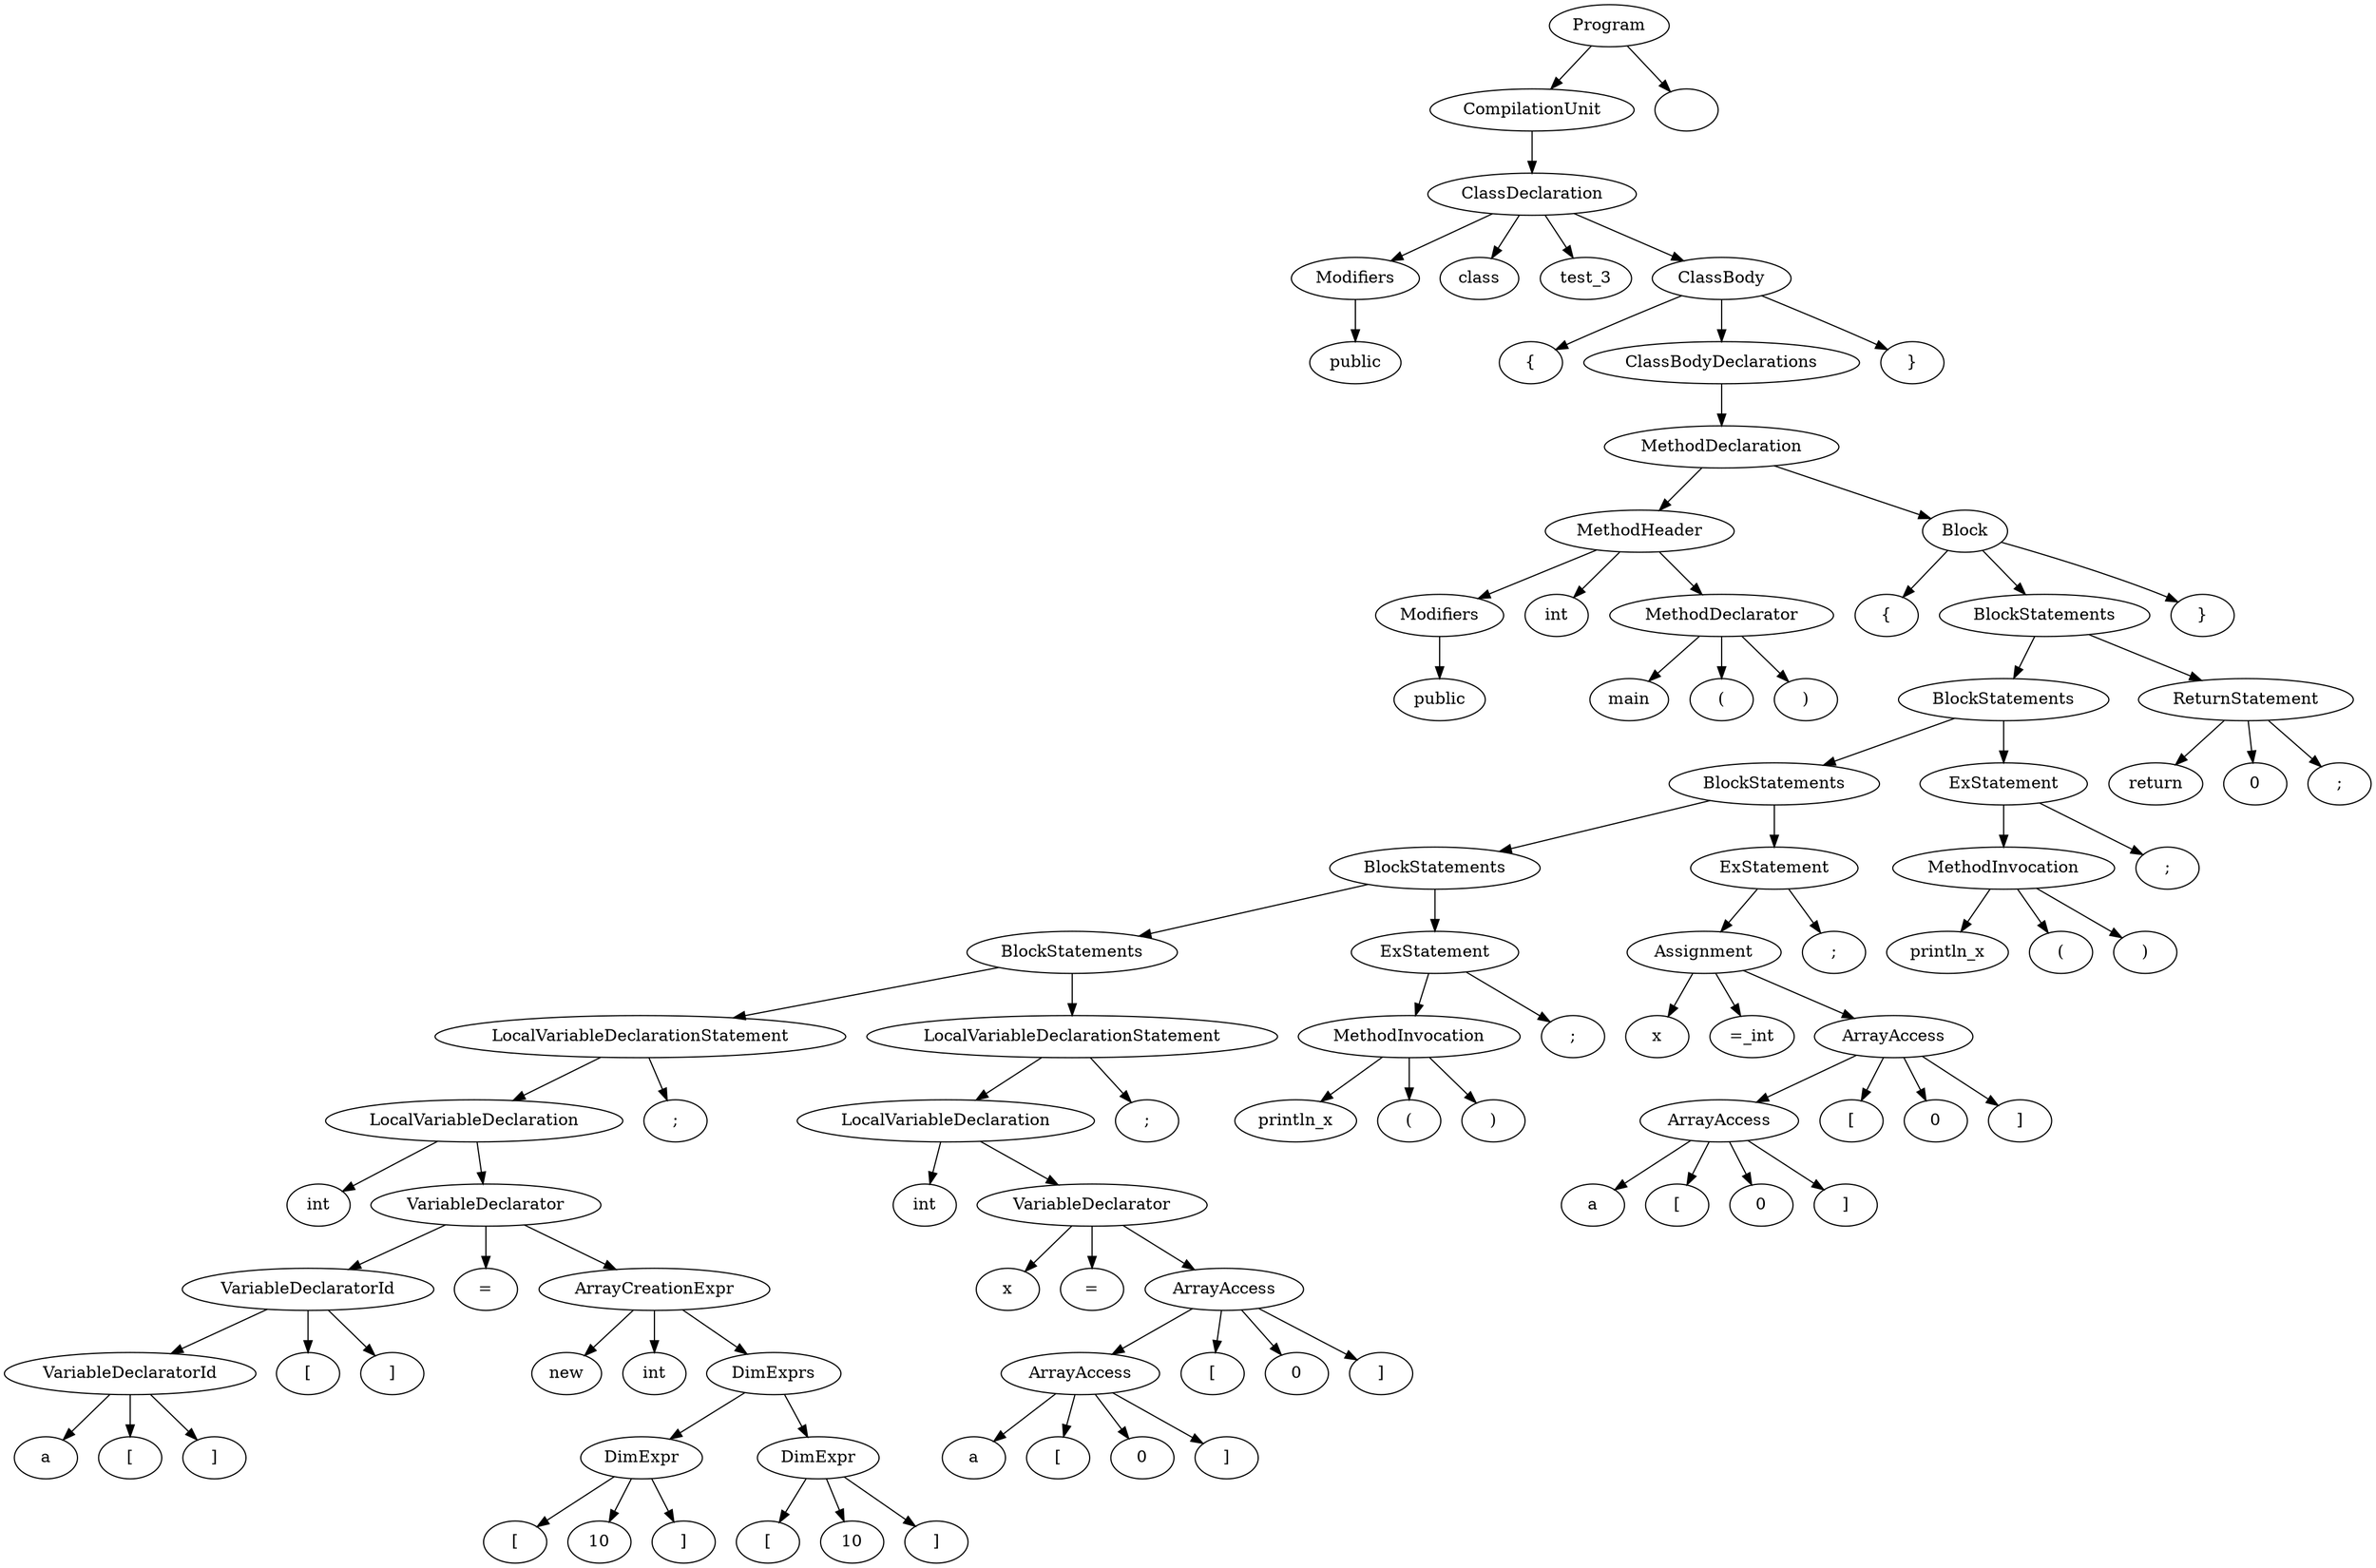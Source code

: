 digraph G {
n1 [label="public"]
n2 [label="Modifiers"]
n2->n1;
n3 [label="class"]
n4 [label="test_3"]
n5 [label="{"]
n6 [label="public"]
n7 [label="Modifiers"]
n7->n6;
n8 [label="int"]
n9 [label="main"]
n10 [label="("]
n11 [label=")"]
n12 [label="MethodDeclarator"]
n12->n11;
n12->n10;
n12->n9;
n13 [label="MethodHeader"]
n13->n12;
n13->n8;
n13->n7;
n14 [label="{"]
n15 [label="int"]
n16 [label="a"]
n17 [label="["]
n18 [label="]"]
n19 [label="VariableDeclaratorId"]
n19->n18;
n19->n17;
n19->n16;
n20 [label="["]
n21 [label="]"]
n22 [label="VariableDeclaratorId"]
n22->n21;
n22->n20;
n22->n19;
n23 [label="="]
n24 [label="new"]
n25 [label="int"]
n26 [label="["]
n27 [label="10"]
n28 [label="]"]
n29 [label="DimExpr"]
n29->n28;
n29->n27;
n29->n26;
n30 [label="["]
n31 [label="10"]
n32 [label="]"]
n33 [label="DimExpr"]
n33->n32;
n33->n31;
n33->n30;
n34 [label="DimExprs"]
n34->n33;
n34->n29;
n35 [label="ArrayCreationExpr"]
n35->n34;
n35->n25;
n35->n24;
n36 [label="VariableDeclarator"]
n36->n35;
n36->n23;
n36->n22;
n37 [label="LocalVariableDeclaration"]
n37->n36;
n37->n15;
n38 [label=";"]
n39 [label="LocalVariableDeclarationStatement"]
n39->n38;
n39->n37;
n40 [label="int"]
n41 [label="x"]
n42 [label="="]
n43 [label="a"]
n44 [label="["]
n45 [label="0"]
n46 [label="]"]
n47 [label="ArrayAccess"]
n47->n46;
n47->n45;
n47->n44;
n47->n43;
n48 [label="["]
n49 [label="0"]
n50 [label="]"]
n51 [label="ArrayAccess"]
n51->n50;
n51->n49;
n51->n48;
n51->n47;
n52 [label="VariableDeclarator"]
n52->n51;
n52->n42;
n52->n41;
n53 [label="LocalVariableDeclaration"]
n53->n52;
n53->n40;
n54 [label=";"]
n55 [label="LocalVariableDeclarationStatement"]
n55->n54;
n55->n53;
n56 [label="BlockStatements"]
n56->n55;
n56->n39;
n57 [label="println_x"]
n58 [label="("]
n59 [label=")"]
n60 [label="MethodInvocation"]
n60->n59;
n60->n58;
n60->n57;
n61 [label=";"]
n62 [label="ExStatement"]
n62->n61;
n62->n60;
n63 [label="BlockStatements"]
n63->n62;
n63->n56;
n64 [label="x"]
n65 [label="=_int"]
n66 [label="a"]
n67 [label="["]
n68 [label="0"]
n69 [label="]"]
n70 [label="ArrayAccess"]
n70->n69;
n70->n68;
n70->n67;
n70->n66;
n71 [label="["]
n72 [label="0"]
n73 [label="]"]
n74 [label="ArrayAccess"]
n74->n73;
n74->n72;
n74->n71;
n74->n70;
n75 [label="Assignment"]
n75->n74;
n75->n65;
n75->n64;
n76 [label=";"]
n77 [label="ExStatement"]
n77->n76;
n77->n75;
n78 [label="BlockStatements"]
n78->n77;
n78->n63;
n79 [label="println_x"]
n80 [label="("]
n81 [label=")"]
n82 [label="MethodInvocation"]
n82->n81;
n82->n80;
n82->n79;
n83 [label=";"]
n84 [label="ExStatement"]
n84->n83;
n84->n82;
n85 [label="BlockStatements"]
n85->n84;
n85->n78;
n86 [label="return"]
n87 [label="0"]
n88 [label=";"]
n89 [label="ReturnStatement"]
n89->n88;
n89->n87;
n89->n86;
n90 [label="BlockStatements"]
n90->n89;
n90->n85;
n91 [label="}"]
n92 [label="Block"]
n92->n91;
n92->n90;
n92->n14;
n93 [label="MethodDeclaration"]
n93->n92;
n93->n13;
n94 [label="ClassBodyDeclarations"]
n94->n93;
n95 [label="}"]
n96 [label="ClassBody"]
n96->n95;
n96->n94;
n96->n5;
n97 [label="ClassDeclaration"]
n97->n96;
n97->n4;
n97->n3;
n97->n2;
n98 [label="CompilationUnit"]
n98->n97;
n99 [label="Program"]
n99->n100;
n99->n98;
n100 [label=""]
}
